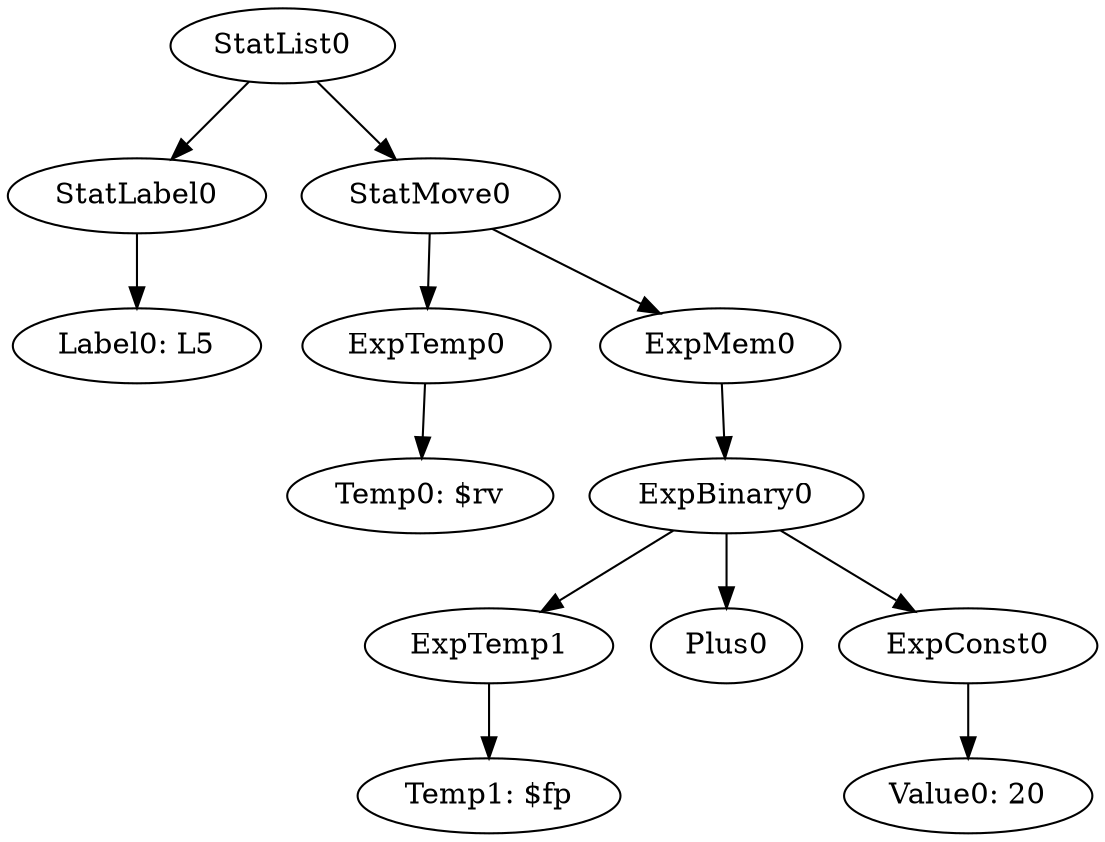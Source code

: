 digraph {
	ordering = out;
	ExpMem0 -> ExpBinary0;
	ExpTemp1 -> "Temp1: $fp";
	ExpConst0 -> "Value0: 20";
	StatLabel0 -> "Label0: L5";
	StatList0 -> StatLabel0;
	StatList0 -> StatMove0;
	ExpTemp0 -> "Temp0: $rv";
	ExpBinary0 -> ExpTemp1;
	ExpBinary0 -> Plus0;
	ExpBinary0 -> ExpConst0;
	StatMove0 -> ExpTemp0;
	StatMove0 -> ExpMem0;
}

